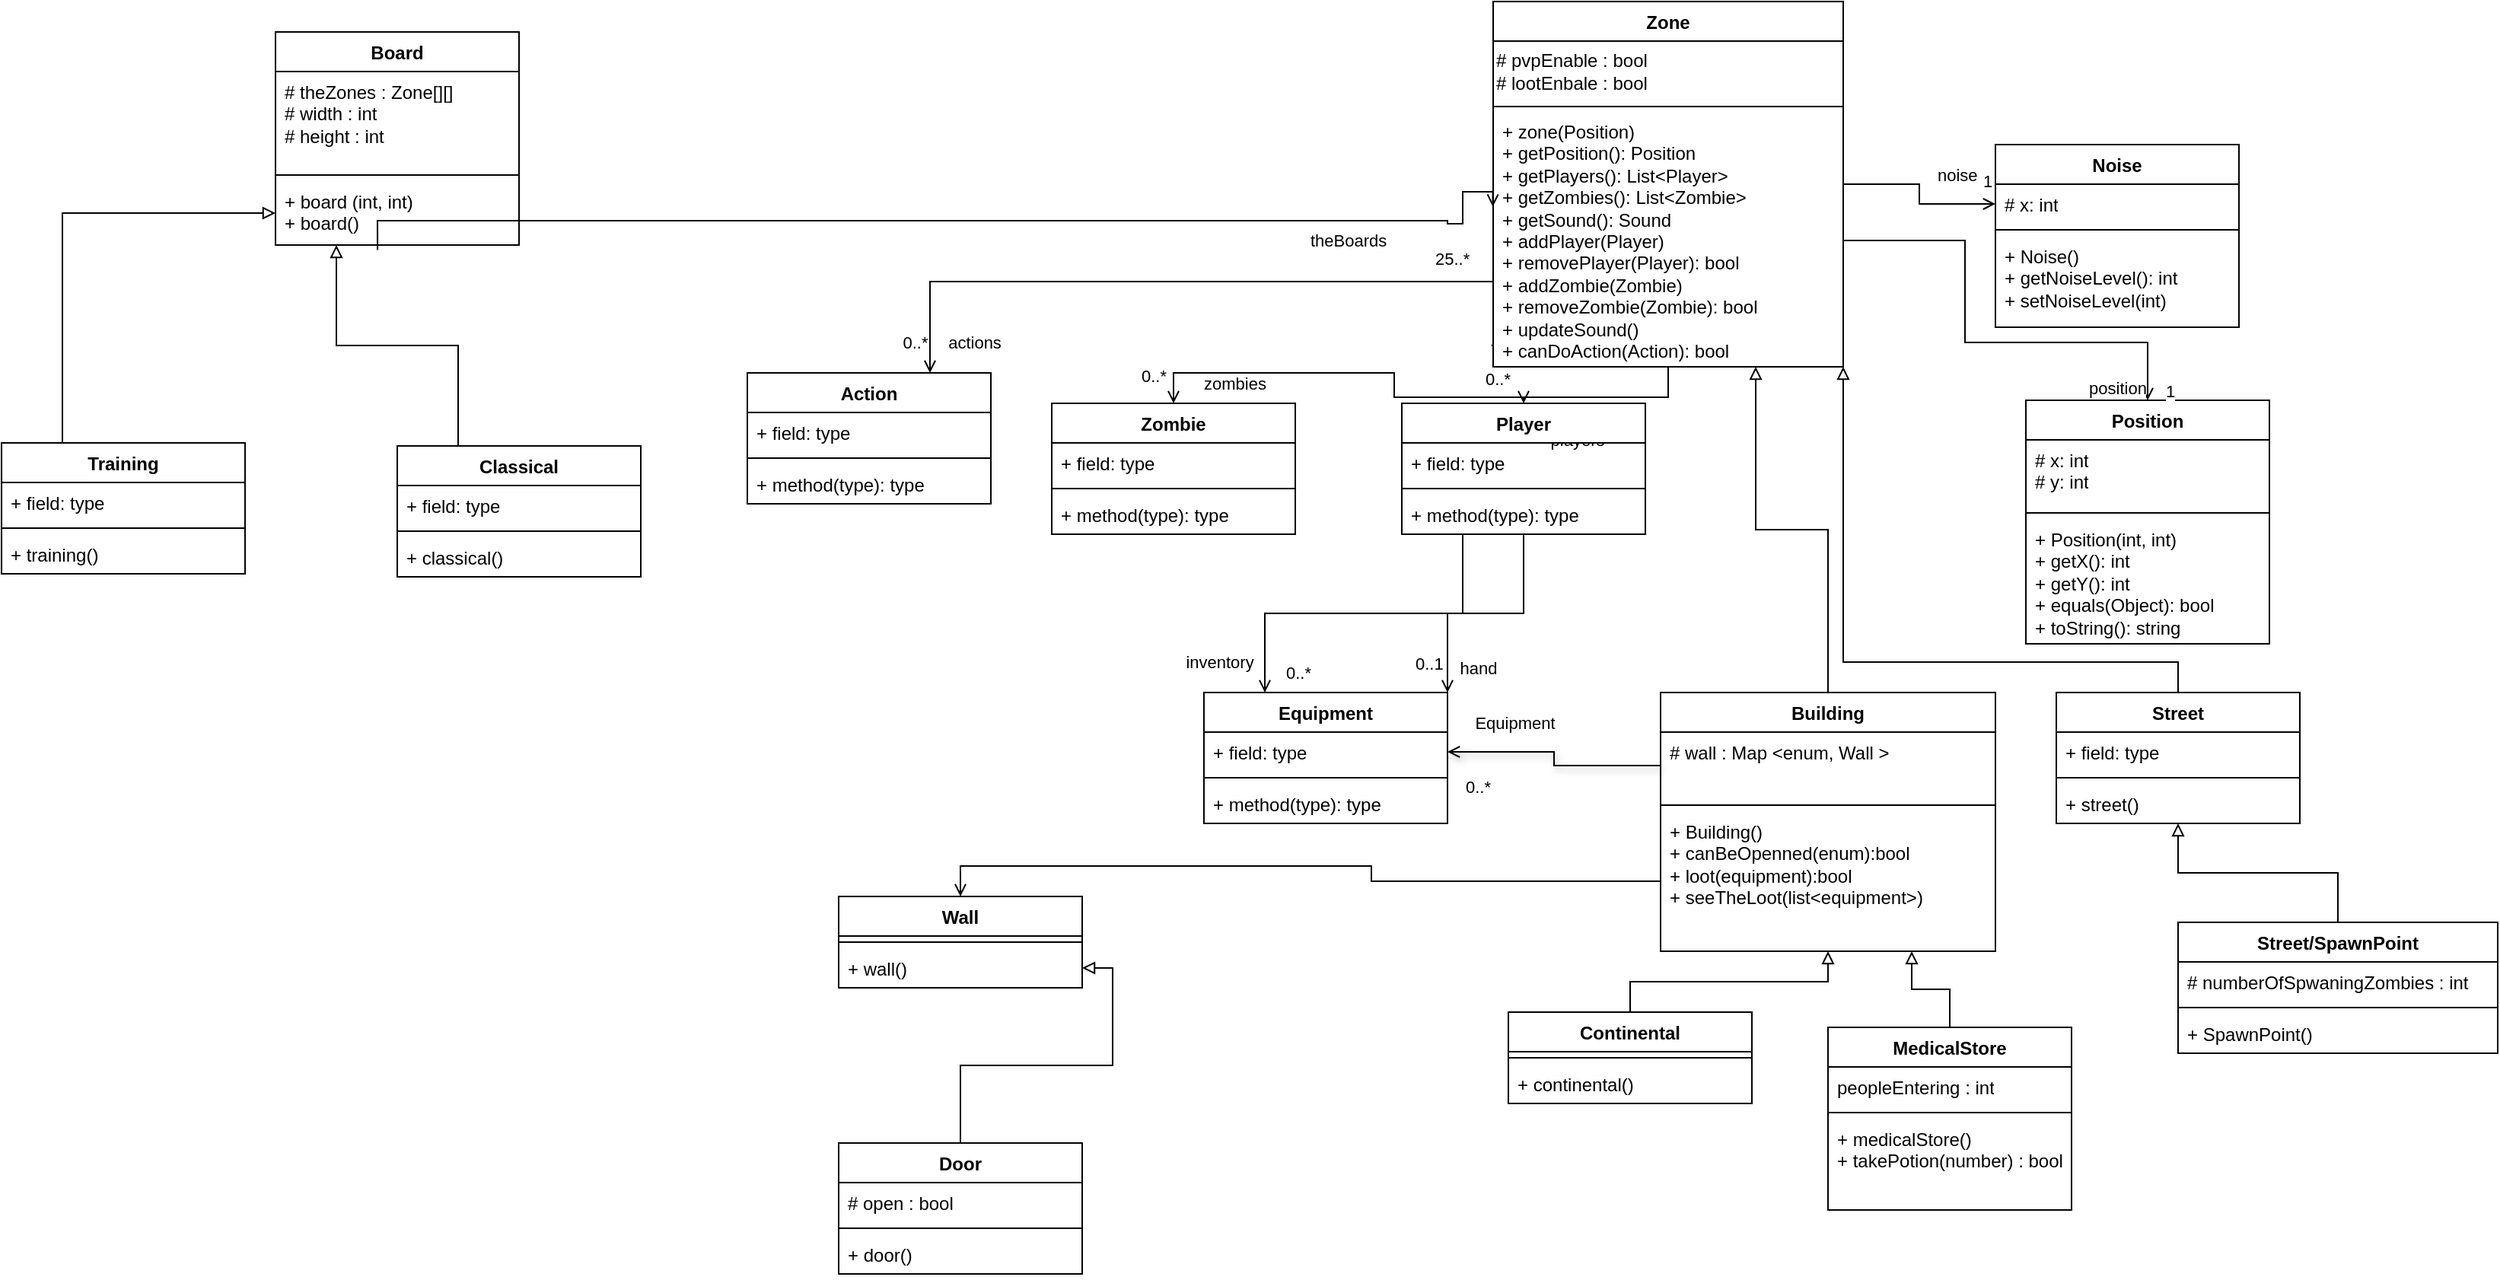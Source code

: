<mxfile version="22.1.21" type="device">
  <diagram id="C5RBs43oDa-KdzZeNtuy" name="Page-1">
    <mxGraphModel dx="2509" dy="1035" grid="1" gridSize="10" guides="1" tooltips="1" connect="1" arrows="1" fold="1" page="1" pageScale="1" pageWidth="827" pageHeight="1169" math="0" shadow="0">
      <root>
        <mxCell id="WIyWlLk6GJQsqaUBKTNV-0" />
        <mxCell id="WIyWlLk6GJQsqaUBKTNV-1" parent="WIyWlLk6GJQsqaUBKTNV-0" />
        <mxCell id="MVPmOVV6pNJeEK_Ur42n-41" value="" style="edgeStyle=orthogonalEdgeStyle;rounded=0;orthogonalLoop=1;jettySize=auto;exitX=0.5;exitY=1;exitDx=0;exitDy=0;entryX=0.5;entryY=0;entryDx=0;entryDy=0;labelBorderColor=none;html=1;endArrow=open;endFill=0;" parent="WIyWlLk6GJQsqaUBKTNV-1" source="MVPmOVV6pNJeEK_Ur42n-0" target="MVPmOVV6pNJeEK_Ur42n-4" edge="1">
          <mxGeometry relative="1" as="geometry" />
        </mxCell>
        <mxCell id="MVPmOVV6pNJeEK_Ur42n-74" value="zombies" style="edgeLabel;html=1;align=center;verticalAlign=middle;resizable=0;points=[];" parent="MVPmOVV6pNJeEK_Ur42n-41" vertex="1" connectable="0">
          <mxGeometry x="0.863" y="-4" relative="1" as="geometry">
            <mxPoint x="34" y="11" as="offset" />
          </mxGeometry>
        </mxCell>
        <mxCell id="MVPmOVV6pNJeEK_Ur42n-43" style="edgeStyle=orthogonalEdgeStyle;rounded=0;orthogonalLoop=1;jettySize=auto;html=1;exitX=0.5;exitY=1;exitDx=0;exitDy=0;entryX=0.5;entryY=0;entryDx=0;entryDy=0;endArrow=open;endFill=0;" parent="WIyWlLk6GJQsqaUBKTNV-1" source="MVPmOVV6pNJeEK_Ur42n-0" target="MVPmOVV6pNJeEK_Ur42n-8" edge="1">
          <mxGeometry relative="1" as="geometry" />
        </mxCell>
        <mxCell id="MVPmOVV6pNJeEK_Ur42n-71" value="players" style="edgeLabel;html=1;align=center;verticalAlign=middle;resizable=0;points=[];" parent="MVPmOVV6pNJeEK_Ur42n-43" vertex="1" connectable="0">
          <mxGeometry x="0.67" y="1" relative="1" as="geometry">
            <mxPoint x="19" y="27" as="offset" />
          </mxGeometry>
        </mxCell>
        <mxCell id="9enz0w360nvi4KzlfDDx-5" style="edgeStyle=orthogonalEdgeStyle;rounded=0;orthogonalLoop=1;jettySize=auto;html=1;exitX=-0.005;exitY=0.916;exitDx=0;exitDy=0;entryX=0.75;entryY=0;entryDx=0;entryDy=0;exitPerimeter=0;endArrow=open;endFill=0;" edge="1" parent="WIyWlLk6GJQsqaUBKTNV-1" source="MVPmOVV6pNJeEK_Ur42n-3" target="9enz0w360nvi4KzlfDDx-0">
          <mxGeometry relative="1" as="geometry">
            <Array as="points">
              <mxPoint x="210" y="190" />
              <mxPoint x="-160" y="190" />
            </Array>
          </mxGeometry>
        </mxCell>
        <mxCell id="9enz0w360nvi4KzlfDDx-6" value="0..*" style="edgeLabel;html=1;align=center;verticalAlign=middle;resizable=0;points=[];" vertex="1" connectable="0" parent="9enz0w360nvi4KzlfDDx-5">
          <mxGeometry x="0.523" y="2" relative="1" as="geometry">
            <mxPoint x="-63" y="38" as="offset" />
          </mxGeometry>
        </mxCell>
        <mxCell id="9enz0w360nvi4KzlfDDx-7" value="actions" style="edgeLabel;html=1;align=center;verticalAlign=middle;resizable=0;points=[];" vertex="1" connectable="0" parent="9enz0w360nvi4KzlfDDx-5">
          <mxGeometry x="0.534" relative="1" as="geometry">
            <mxPoint x="-21" y="40" as="offset" />
          </mxGeometry>
        </mxCell>
        <mxCell id="MVPmOVV6pNJeEK_Ur42n-0" value="Zone" style="swimlane;fontStyle=1;align=center;verticalAlign=top;childLayout=stackLayout;horizontal=1;startSize=26;horizontalStack=0;resizeParent=1;resizeParentMax=0;resizeLast=0;collapsible=1;marginBottom=0;whiteSpace=wrap;html=1;" parent="WIyWlLk6GJQsqaUBKTNV-1" vertex="1">
          <mxGeometry x="210" y="6" width="230" height="240" as="geometry" />
        </mxCell>
        <mxCell id="9enz0w360nvi4KzlfDDx-23" value="# pvpEnable : bool&lt;br&gt;# lootEnbale : bool" style="text;html=1;align=left;verticalAlign=middle;resizable=0;points=[];autosize=1;strokeColor=none;fillColor=none;" vertex="1" parent="MVPmOVV6pNJeEK_Ur42n-0">
          <mxGeometry y="26" width="230" height="40" as="geometry" />
        </mxCell>
        <mxCell id="MVPmOVV6pNJeEK_Ur42n-2" value="" style="line;strokeWidth=1;fillColor=none;align=left;verticalAlign=middle;spacingTop=-1;spacingLeft=3;spacingRight=3;rotatable=0;labelPosition=right;points=[];portConstraint=eastwest;strokeColor=inherit;" parent="MVPmOVV6pNJeEK_Ur42n-0" vertex="1">
          <mxGeometry y="66" width="230" height="6" as="geometry" />
        </mxCell>
        <mxCell id="MVPmOVV6pNJeEK_Ur42n-3" value="+ zone(Position)&lt;br&gt;+ getPosition(): Position&lt;br&gt;+ getPlayers(): List&amp;lt;Player&amp;gt;&lt;br&gt;+ getZombies(): List&amp;lt;Zombie&amp;gt;&lt;br&gt;+ getSound(): Sound&lt;br&gt;+ addPlayer(Player)&lt;br&gt;+ removePlayer(Player): bool&lt;br&gt;+ addZombie(Zombie)&lt;br style=&quot;border-color: var(--border-color);&quot;&gt;+ removeZombie(Zombie): bool&lt;br&gt;+ updateSound()&lt;br&gt;+ canDoAction(Action): bool" style="text;strokeColor=none;fillColor=none;align=left;verticalAlign=top;spacingLeft=4;spacingRight=4;overflow=hidden;rotatable=0;points=[[0,0.5],[1,0.5]];portConstraint=eastwest;whiteSpace=wrap;html=1;" parent="MVPmOVV6pNJeEK_Ur42n-0" vertex="1">
          <mxGeometry y="72" width="230" height="168" as="geometry" />
        </mxCell>
        <mxCell id="MVPmOVV6pNJeEK_Ur42n-4" value="Zombie" style="swimlane;fontStyle=1;align=center;verticalAlign=top;childLayout=stackLayout;horizontal=1;startSize=26;horizontalStack=0;resizeParent=1;resizeParentMax=0;resizeLast=0;collapsible=1;marginBottom=0;whiteSpace=wrap;html=1;" parent="WIyWlLk6GJQsqaUBKTNV-1" vertex="1">
          <mxGeometry x="-80" y="270" width="160" height="86" as="geometry" />
        </mxCell>
        <mxCell id="MVPmOVV6pNJeEK_Ur42n-5" value="+ field: type" style="text;strokeColor=none;fillColor=none;align=left;verticalAlign=top;spacingLeft=4;spacingRight=4;overflow=hidden;rotatable=0;points=[[0,0.5],[1,0.5]];portConstraint=eastwest;whiteSpace=wrap;html=1;" parent="MVPmOVV6pNJeEK_Ur42n-4" vertex="1">
          <mxGeometry y="26" width="160" height="26" as="geometry" />
        </mxCell>
        <mxCell id="MVPmOVV6pNJeEK_Ur42n-6" value="" style="line;strokeWidth=1;fillColor=none;align=left;verticalAlign=middle;spacingTop=-1;spacingLeft=3;spacingRight=3;rotatable=0;labelPosition=right;points=[];portConstraint=eastwest;strokeColor=inherit;" parent="MVPmOVV6pNJeEK_Ur42n-4" vertex="1">
          <mxGeometry y="52" width="160" height="8" as="geometry" />
        </mxCell>
        <mxCell id="MVPmOVV6pNJeEK_Ur42n-7" value="+ method(type): type" style="text;strokeColor=none;fillColor=none;align=left;verticalAlign=top;spacingLeft=4;spacingRight=4;overflow=hidden;rotatable=0;points=[[0,0.5],[1,0.5]];portConstraint=eastwest;whiteSpace=wrap;html=1;" parent="MVPmOVV6pNJeEK_Ur42n-4" vertex="1">
          <mxGeometry y="60" width="160" height="26" as="geometry" />
        </mxCell>
        <mxCell id="MVPmOVV6pNJeEK_Ur42n-96" style="edgeStyle=orthogonalEdgeStyle;rounded=0;orthogonalLoop=1;jettySize=auto;html=1;exitX=0.25;exitY=1;exitDx=0;exitDy=0;entryX=0.25;entryY=0;entryDx=0;entryDy=0;endArrow=open;endFill=0;" parent="WIyWlLk6GJQsqaUBKTNV-1" source="MVPmOVV6pNJeEK_Ur42n-8" target="MVPmOVV6pNJeEK_Ur42n-53" edge="1">
          <mxGeometry relative="1" as="geometry" />
        </mxCell>
        <mxCell id="MVPmOVV6pNJeEK_Ur42n-98" value="inventory" style="edgeLabel;html=1;align=center;verticalAlign=middle;resizable=0;points=[];" parent="MVPmOVV6pNJeEK_Ur42n-96" vertex="1" connectable="0">
          <mxGeometry x="0.034" y="3" relative="1" as="geometry">
            <mxPoint x="-91" y="29" as="offset" />
          </mxGeometry>
        </mxCell>
        <mxCell id="MVPmOVV6pNJeEK_Ur42n-97" style="edgeStyle=orthogonalEdgeStyle;rounded=0;orthogonalLoop=1;jettySize=auto;html=1;exitX=0.5;exitY=1;exitDx=0;exitDy=0;entryX=1;entryY=0;entryDx=0;entryDy=0;endArrow=open;endFill=0;" parent="WIyWlLk6GJQsqaUBKTNV-1" source="MVPmOVV6pNJeEK_Ur42n-8" target="MVPmOVV6pNJeEK_Ur42n-53" edge="1">
          <mxGeometry relative="1" as="geometry" />
        </mxCell>
        <mxCell id="MVPmOVV6pNJeEK_Ur42n-99" value="hand" style="edgeLabel;html=1;align=center;verticalAlign=middle;resizable=0;points=[];" parent="MVPmOVV6pNJeEK_Ur42n-97" vertex="1" connectable="0">
          <mxGeometry x="0.792" y="-1" relative="1" as="geometry">
            <mxPoint x="21" as="offset" />
          </mxGeometry>
        </mxCell>
        <mxCell id="MVPmOVV6pNJeEK_Ur42n-8" value="Player" style="swimlane;fontStyle=1;align=center;verticalAlign=top;childLayout=stackLayout;horizontal=1;startSize=26;horizontalStack=0;resizeParent=1;resizeParentMax=0;resizeLast=0;collapsible=1;marginBottom=0;whiteSpace=wrap;html=1;" parent="WIyWlLk6GJQsqaUBKTNV-1" vertex="1">
          <mxGeometry x="150" y="270" width="160" height="86" as="geometry" />
        </mxCell>
        <mxCell id="MVPmOVV6pNJeEK_Ur42n-9" value="+ field: type" style="text;strokeColor=none;fillColor=none;align=left;verticalAlign=top;spacingLeft=4;spacingRight=4;overflow=hidden;rotatable=0;points=[[0,0.5],[1,0.5]];portConstraint=eastwest;whiteSpace=wrap;html=1;" parent="MVPmOVV6pNJeEK_Ur42n-8" vertex="1">
          <mxGeometry y="26" width="160" height="26" as="geometry" />
        </mxCell>
        <mxCell id="MVPmOVV6pNJeEK_Ur42n-10" value="" style="line;strokeWidth=1;fillColor=none;align=left;verticalAlign=middle;spacingTop=-1;spacingLeft=3;spacingRight=3;rotatable=0;labelPosition=right;points=[];portConstraint=eastwest;strokeColor=inherit;" parent="MVPmOVV6pNJeEK_Ur42n-8" vertex="1">
          <mxGeometry y="52" width="160" height="8" as="geometry" />
        </mxCell>
        <mxCell id="MVPmOVV6pNJeEK_Ur42n-11" value="+ method(type): type" style="text;strokeColor=none;fillColor=none;align=left;verticalAlign=top;spacingLeft=4;spacingRight=4;overflow=hidden;rotatable=0;points=[[0,0.5],[1,0.5]];portConstraint=eastwest;whiteSpace=wrap;html=1;" parent="MVPmOVV6pNJeEK_Ur42n-8" vertex="1">
          <mxGeometry y="60" width="160" height="26" as="geometry" />
        </mxCell>
        <mxCell id="MVPmOVV6pNJeEK_Ur42n-12" value="Noise" style="swimlane;fontStyle=1;align=center;verticalAlign=top;childLayout=stackLayout;horizontal=1;startSize=26;horizontalStack=0;resizeParent=1;resizeParentMax=0;resizeLast=0;collapsible=1;marginBottom=0;whiteSpace=wrap;html=1;" parent="WIyWlLk6GJQsqaUBKTNV-1" vertex="1">
          <mxGeometry x="540" y="100" width="160" height="120" as="geometry" />
        </mxCell>
        <mxCell id="MVPmOVV6pNJeEK_Ur42n-13" value="&lt;div&gt;# x: int&lt;/div&gt;&lt;div&gt;&lt;br&gt;&lt;/div&gt;" style="text;strokeColor=none;fillColor=none;align=left;verticalAlign=top;spacingLeft=4;spacingRight=4;overflow=hidden;rotatable=0;points=[[0,0.5],[1,0.5]];portConstraint=eastwest;whiteSpace=wrap;html=1;" parent="MVPmOVV6pNJeEK_Ur42n-12" vertex="1">
          <mxGeometry y="26" width="160" height="26" as="geometry" />
        </mxCell>
        <mxCell id="MVPmOVV6pNJeEK_Ur42n-14" value="" style="line;strokeWidth=1;fillColor=none;align=left;verticalAlign=middle;spacingTop=-1;spacingLeft=3;spacingRight=3;rotatable=0;labelPosition=right;points=[];portConstraint=eastwest;strokeColor=inherit;" parent="MVPmOVV6pNJeEK_Ur42n-12" vertex="1">
          <mxGeometry y="52" width="160" height="8" as="geometry" />
        </mxCell>
        <mxCell id="MVPmOVV6pNJeEK_Ur42n-15" value="+ Noise()&lt;br&gt;+ getNoiseLevel(): int&lt;br&gt;+ setNoiseLevel(int)&lt;br&gt;" style="text;strokeColor=none;fillColor=none;align=left;verticalAlign=top;spacingLeft=4;spacingRight=4;overflow=hidden;rotatable=0;points=[[0,0.5],[1,0.5]];portConstraint=eastwest;whiteSpace=wrap;html=1;" parent="MVPmOVV6pNJeEK_Ur42n-12" vertex="1">
          <mxGeometry y="60" width="160" height="60" as="geometry" />
        </mxCell>
        <mxCell id="MVPmOVV6pNJeEK_Ur42n-16" value="Position" style="swimlane;fontStyle=1;align=center;verticalAlign=top;childLayout=stackLayout;horizontal=1;startSize=26;horizontalStack=0;resizeParent=1;resizeParentMax=0;resizeLast=0;collapsible=1;marginBottom=0;whiteSpace=wrap;html=1;" parent="WIyWlLk6GJQsqaUBKTNV-1" vertex="1">
          <mxGeometry x="560" y="268" width="160" height="160" as="geometry" />
        </mxCell>
        <mxCell id="MVPmOVV6pNJeEK_Ur42n-17" value="# x: int&lt;br&gt;# y: int" style="text;strokeColor=none;fillColor=none;align=left;verticalAlign=top;spacingLeft=4;spacingRight=4;overflow=hidden;rotatable=0;points=[[0,0.5],[1,0.5]];portConstraint=eastwest;whiteSpace=wrap;html=1;" parent="MVPmOVV6pNJeEK_Ur42n-16" vertex="1">
          <mxGeometry y="26" width="160" height="44" as="geometry" />
        </mxCell>
        <mxCell id="MVPmOVV6pNJeEK_Ur42n-18" value="" style="line;strokeWidth=1;fillColor=none;align=left;verticalAlign=middle;spacingTop=-1;spacingLeft=3;spacingRight=3;rotatable=0;labelPosition=right;points=[];portConstraint=eastwest;strokeColor=inherit;" parent="MVPmOVV6pNJeEK_Ur42n-16" vertex="1">
          <mxGeometry y="70" width="160" height="8" as="geometry" />
        </mxCell>
        <mxCell id="MVPmOVV6pNJeEK_Ur42n-19" value="+ Position(int, int)&lt;br&gt;+ getX(): int&lt;br&gt;+ getY(): int&lt;br&gt;+ equals(Object): bool&lt;br&gt;+ toString(): string" style="text;strokeColor=none;fillColor=none;align=left;verticalAlign=top;spacingLeft=4;spacingRight=4;overflow=hidden;rotatable=0;points=[[0,0.5],[1,0.5]];portConstraint=eastwest;whiteSpace=wrap;html=1;" parent="MVPmOVV6pNJeEK_Ur42n-16" vertex="1">
          <mxGeometry y="78" width="160" height="82" as="geometry" />
        </mxCell>
        <mxCell id="MVPmOVV6pNJeEK_Ur42n-66" style="edgeStyle=orthogonalEdgeStyle;rounded=0;orthogonalLoop=1;jettySize=auto;html=1;exitX=0.5;exitY=0;exitDx=0;exitDy=0;entryX=0.75;entryY=1;entryDx=0;entryDy=0;endArrow=block;endFill=0;" parent="WIyWlLk6GJQsqaUBKTNV-1" source="MVPmOVV6pNJeEK_Ur42n-20" target="MVPmOVV6pNJeEK_Ur42n-0" edge="1">
          <mxGeometry relative="1" as="geometry" />
        </mxCell>
        <mxCell id="MVPmOVV6pNJeEK_Ur42n-20" value="Building" style="swimlane;fontStyle=1;align=center;verticalAlign=top;childLayout=stackLayout;horizontal=1;startSize=26;horizontalStack=0;resizeParent=1;resizeParentMax=0;resizeLast=0;collapsible=1;marginBottom=0;whiteSpace=wrap;html=1;" parent="WIyWlLk6GJQsqaUBKTNV-1" vertex="1">
          <mxGeometry x="320" y="460" width="220" height="170" as="geometry" />
        </mxCell>
        <mxCell id="MVPmOVV6pNJeEK_Ur42n-21" value="# wall : Map &amp;lt;enum, Wall &amp;gt;&lt;br&gt;" style="text;strokeColor=none;fillColor=none;align=left;verticalAlign=top;spacingLeft=4;spacingRight=4;overflow=hidden;rotatable=0;points=[[0,0.5],[1,0.5]];portConstraint=eastwest;whiteSpace=wrap;html=1;" parent="MVPmOVV6pNJeEK_Ur42n-20" vertex="1">
          <mxGeometry y="26" width="220" height="44" as="geometry" />
        </mxCell>
        <mxCell id="MVPmOVV6pNJeEK_Ur42n-22" value="" style="line;strokeWidth=1;fillColor=none;align=left;verticalAlign=middle;spacingTop=-1;spacingLeft=3;spacingRight=3;rotatable=0;labelPosition=right;points=[];portConstraint=eastwest;strokeColor=inherit;" parent="MVPmOVV6pNJeEK_Ur42n-20" vertex="1">
          <mxGeometry y="70" width="220" height="8" as="geometry" />
        </mxCell>
        <mxCell id="MVPmOVV6pNJeEK_Ur42n-23" value="+ Building()&lt;br&gt;+ canBeOpenned(enum):bool&lt;br&gt;+ loot(equipment):bool&lt;br&gt;+ seeTheLoot(list&amp;lt;equipment&amp;gt;)" style="text;strokeColor=none;fillColor=none;align=left;verticalAlign=top;spacingLeft=4;spacingRight=4;overflow=hidden;rotatable=0;points=[[0,0.5],[1,0.5]];portConstraint=eastwest;whiteSpace=wrap;html=1;" parent="MVPmOVV6pNJeEK_Ur42n-20" vertex="1">
          <mxGeometry y="78" width="220" height="92" as="geometry" />
        </mxCell>
        <mxCell id="MVPmOVV6pNJeEK_Ur42n-58" style="edgeStyle=orthogonalEdgeStyle;rounded=0;orthogonalLoop=1;jettySize=auto;html=1;exitX=0.5;exitY=0;exitDx=0;exitDy=0;entryX=1;entryY=1;entryDx=0;entryDy=0;endArrow=block;endFill=0;" parent="WIyWlLk6GJQsqaUBKTNV-1" source="MVPmOVV6pNJeEK_Ur42n-24" target="MVPmOVV6pNJeEK_Ur42n-0" edge="1">
          <mxGeometry relative="1" as="geometry">
            <Array as="points">
              <mxPoint x="660" y="440" />
              <mxPoint x="440" y="440" />
            </Array>
          </mxGeometry>
        </mxCell>
        <mxCell id="MVPmOVV6pNJeEK_Ur42n-24" value="Street" style="swimlane;fontStyle=1;align=center;verticalAlign=top;childLayout=stackLayout;horizontal=1;startSize=26;horizontalStack=0;resizeParent=1;resizeParentMax=0;resizeLast=0;collapsible=1;marginBottom=0;whiteSpace=wrap;html=1;" parent="WIyWlLk6GJQsqaUBKTNV-1" vertex="1">
          <mxGeometry x="580" y="460" width="160" height="86" as="geometry" />
        </mxCell>
        <mxCell id="MVPmOVV6pNJeEK_Ur42n-25" value="+ field: type" style="text;strokeColor=none;fillColor=none;align=left;verticalAlign=top;spacingLeft=4;spacingRight=4;overflow=hidden;rotatable=0;points=[[0,0.5],[1,0.5]];portConstraint=eastwest;whiteSpace=wrap;html=1;" parent="MVPmOVV6pNJeEK_Ur42n-24" vertex="1">
          <mxGeometry y="26" width="160" height="26" as="geometry" />
        </mxCell>
        <mxCell id="MVPmOVV6pNJeEK_Ur42n-26" value="" style="line;strokeWidth=1;fillColor=none;align=left;verticalAlign=middle;spacingTop=-1;spacingLeft=3;spacingRight=3;rotatable=0;labelPosition=right;points=[];portConstraint=eastwest;strokeColor=inherit;" parent="MVPmOVV6pNJeEK_Ur42n-24" vertex="1">
          <mxGeometry y="52" width="160" height="8" as="geometry" />
        </mxCell>
        <mxCell id="MVPmOVV6pNJeEK_Ur42n-27" value="+ street()&lt;br&gt;" style="text;strokeColor=none;fillColor=none;align=left;verticalAlign=top;spacingLeft=4;spacingRight=4;overflow=hidden;rotatable=0;points=[[0,0.5],[1,0.5]];portConstraint=eastwest;whiteSpace=wrap;html=1;" parent="MVPmOVV6pNJeEK_Ur42n-24" vertex="1">
          <mxGeometry y="60" width="160" height="26" as="geometry" />
        </mxCell>
        <mxCell id="MVPmOVV6pNJeEK_Ur42n-49" style="edgeStyle=orthogonalEdgeStyle;rounded=0;orthogonalLoop=1;jettySize=auto;html=1;exitX=0.5;exitY=0;exitDx=0;exitDy=0;entryX=0.5;entryY=1;entryDx=0;entryDy=0;endArrow=block;endFill=0;" parent="WIyWlLk6GJQsqaUBKTNV-1" source="MVPmOVV6pNJeEK_Ur42n-28" target="MVPmOVV6pNJeEK_Ur42n-20" edge="1">
          <mxGeometry relative="1" as="geometry" />
        </mxCell>
        <mxCell id="MVPmOVV6pNJeEK_Ur42n-28" value="Continental" style="swimlane;fontStyle=1;align=center;verticalAlign=top;childLayout=stackLayout;horizontal=1;startSize=26;horizontalStack=0;resizeParent=1;resizeParentMax=0;resizeLast=0;collapsible=1;marginBottom=0;whiteSpace=wrap;html=1;" parent="WIyWlLk6GJQsqaUBKTNV-1" vertex="1">
          <mxGeometry x="220" y="670" width="160" height="60" as="geometry" />
        </mxCell>
        <mxCell id="MVPmOVV6pNJeEK_Ur42n-30" value="" style="line;strokeWidth=1;fillColor=none;align=left;verticalAlign=middle;spacingTop=-1;spacingLeft=3;spacingRight=3;rotatable=0;labelPosition=right;points=[];portConstraint=eastwest;strokeColor=inherit;" parent="MVPmOVV6pNJeEK_Ur42n-28" vertex="1">
          <mxGeometry y="26" width="160" height="8" as="geometry" />
        </mxCell>
        <mxCell id="MVPmOVV6pNJeEK_Ur42n-31" value="+ continental()" style="text;strokeColor=none;fillColor=none;align=left;verticalAlign=top;spacingLeft=4;spacingRight=4;overflow=hidden;rotatable=0;points=[[0,0.5],[1,0.5]];portConstraint=eastwest;whiteSpace=wrap;html=1;" parent="MVPmOVV6pNJeEK_Ur42n-28" vertex="1">
          <mxGeometry y="34" width="160" height="26" as="geometry" />
        </mxCell>
        <mxCell id="MVPmOVV6pNJeEK_Ur42n-51" style="edgeStyle=orthogonalEdgeStyle;rounded=0;orthogonalLoop=1;jettySize=auto;html=1;exitX=0.5;exitY=0;exitDx=0;exitDy=0;entryX=0.75;entryY=1;entryDx=0;entryDy=0;endArrow=block;endFill=0;" parent="WIyWlLk6GJQsqaUBKTNV-1" source="MVPmOVV6pNJeEK_Ur42n-32" target="MVPmOVV6pNJeEK_Ur42n-20" edge="1">
          <mxGeometry relative="1" as="geometry" />
        </mxCell>
        <mxCell id="MVPmOVV6pNJeEK_Ur42n-32" value="MedicalStore" style="swimlane;fontStyle=1;align=center;verticalAlign=top;childLayout=stackLayout;horizontal=1;startSize=26;horizontalStack=0;resizeParent=1;resizeParentMax=0;resizeLast=0;collapsible=1;marginBottom=0;whiteSpace=wrap;html=1;" parent="WIyWlLk6GJQsqaUBKTNV-1" vertex="1">
          <mxGeometry x="430" y="680" width="160" height="120" as="geometry" />
        </mxCell>
        <mxCell id="MVPmOVV6pNJeEK_Ur42n-33" value="peopleEntering : int" style="text;strokeColor=none;fillColor=none;align=left;verticalAlign=top;spacingLeft=4;spacingRight=4;overflow=hidden;rotatable=0;points=[[0,0.5],[1,0.5]];portConstraint=eastwest;whiteSpace=wrap;html=1;" parent="MVPmOVV6pNJeEK_Ur42n-32" vertex="1">
          <mxGeometry y="26" width="160" height="26" as="geometry" />
        </mxCell>
        <mxCell id="MVPmOVV6pNJeEK_Ur42n-34" value="" style="line;strokeWidth=1;fillColor=none;align=left;verticalAlign=middle;spacingTop=-1;spacingLeft=3;spacingRight=3;rotatable=0;labelPosition=right;points=[];portConstraint=eastwest;strokeColor=inherit;" parent="MVPmOVV6pNJeEK_Ur42n-32" vertex="1">
          <mxGeometry y="52" width="160" height="8" as="geometry" />
        </mxCell>
        <mxCell id="MVPmOVV6pNJeEK_Ur42n-35" value="+ medicalStore()&lt;br&gt;+ takePotion(number) : bool" style="text;strokeColor=none;fillColor=none;align=left;verticalAlign=top;spacingLeft=4;spacingRight=4;overflow=hidden;rotatable=0;points=[[0,0.5],[1,0.5]];portConstraint=eastwest;whiteSpace=wrap;html=1;" parent="MVPmOVV6pNJeEK_Ur42n-32" vertex="1">
          <mxGeometry y="60" width="160" height="60" as="geometry" />
        </mxCell>
        <mxCell id="MVPmOVV6pNJeEK_Ur42n-52" style="edgeStyle=orthogonalEdgeStyle;rounded=0;orthogonalLoop=1;jettySize=auto;html=1;exitX=0.5;exitY=0;exitDx=0;exitDy=0;entryX=0.5;entryY=1;entryDx=0;entryDy=0;endArrow=block;endFill=0;" parent="WIyWlLk6GJQsqaUBKTNV-1" source="MVPmOVV6pNJeEK_Ur42n-36" target="MVPmOVV6pNJeEK_Ur42n-24" edge="1">
          <mxGeometry relative="1" as="geometry" />
        </mxCell>
        <mxCell id="MVPmOVV6pNJeEK_Ur42n-36" value="&lt;div&gt;Street/SpawnPoint&lt;/div&gt;" style="swimlane;fontStyle=1;align=center;verticalAlign=top;childLayout=stackLayout;horizontal=1;startSize=26;horizontalStack=0;resizeParent=1;resizeParentMax=0;resizeLast=0;collapsible=1;marginBottom=0;whiteSpace=wrap;html=1;" parent="WIyWlLk6GJQsqaUBKTNV-1" vertex="1">
          <mxGeometry x="660" y="611" width="210" height="86" as="geometry" />
        </mxCell>
        <mxCell id="MVPmOVV6pNJeEK_Ur42n-37" value="# numberOfSpwaningZombies : int" style="text;strokeColor=none;fillColor=none;align=left;verticalAlign=top;spacingLeft=4;spacingRight=4;overflow=hidden;rotatable=0;points=[[0,0.5],[1,0.5]];portConstraint=eastwest;whiteSpace=wrap;html=1;" parent="MVPmOVV6pNJeEK_Ur42n-36" vertex="1">
          <mxGeometry y="26" width="210" height="26" as="geometry" />
        </mxCell>
        <mxCell id="MVPmOVV6pNJeEK_Ur42n-38" value="" style="line;strokeWidth=1;fillColor=none;align=left;verticalAlign=middle;spacingTop=-1;spacingLeft=3;spacingRight=3;rotatable=0;labelPosition=right;points=[];portConstraint=eastwest;strokeColor=inherit;" parent="MVPmOVV6pNJeEK_Ur42n-36" vertex="1">
          <mxGeometry y="52" width="210" height="8" as="geometry" />
        </mxCell>
        <mxCell id="MVPmOVV6pNJeEK_Ur42n-39" value="+ SpawnPoint()" style="text;strokeColor=none;fillColor=none;align=left;verticalAlign=top;spacingLeft=4;spacingRight=4;overflow=hidden;rotatable=0;points=[[0,0.5],[1,0.5]];portConstraint=eastwest;whiteSpace=wrap;html=1;" parent="MVPmOVV6pNJeEK_Ur42n-36" vertex="1">
          <mxGeometry y="60" width="210" height="26" as="geometry" />
        </mxCell>
        <mxCell id="MVPmOVV6pNJeEK_Ur42n-45" style="edgeStyle=orthogonalEdgeStyle;rounded=0;orthogonalLoop=1;jettySize=auto;html=1;exitX=1;exitY=0.5;exitDx=0;exitDy=0;entryX=0.5;entryY=0;entryDx=0;entryDy=0;endArrow=open;endFill=0;" parent="WIyWlLk6GJQsqaUBKTNV-1" source="MVPmOVV6pNJeEK_Ur42n-3" target="MVPmOVV6pNJeEK_Ur42n-16" edge="1">
          <mxGeometry relative="1" as="geometry">
            <Array as="points">
              <mxPoint x="520" y="163" />
              <mxPoint x="520" y="230" />
              <mxPoint x="640" y="230" />
            </Array>
          </mxGeometry>
        </mxCell>
        <mxCell id="MVPmOVV6pNJeEK_Ur42n-70" value="position" style="edgeLabel;html=1;align=center;verticalAlign=middle;resizable=0;points=[];" parent="MVPmOVV6pNJeEK_Ur42n-45" vertex="1" connectable="0">
          <mxGeometry x="0.58" y="1" relative="1" as="geometry">
            <mxPoint x="6" y="31" as="offset" />
          </mxGeometry>
        </mxCell>
        <mxCell id="MVPmOVV6pNJeEK_Ur42n-53" value="Equipment" style="swimlane;fontStyle=1;align=center;verticalAlign=top;childLayout=stackLayout;horizontal=1;startSize=26;horizontalStack=0;resizeParent=1;resizeParentMax=0;resizeLast=0;collapsible=1;marginBottom=0;whiteSpace=wrap;html=1;" parent="WIyWlLk6GJQsqaUBKTNV-1" vertex="1">
          <mxGeometry x="20" y="460" width="160" height="86" as="geometry" />
        </mxCell>
        <mxCell id="MVPmOVV6pNJeEK_Ur42n-54" value="+ field: type" style="text;strokeColor=none;fillColor=none;align=left;verticalAlign=top;spacingLeft=4;spacingRight=4;overflow=hidden;rotatable=0;points=[[0,0.5],[1,0.5]];portConstraint=eastwest;whiteSpace=wrap;html=1;" parent="MVPmOVV6pNJeEK_Ur42n-53" vertex="1">
          <mxGeometry y="26" width="160" height="26" as="geometry" />
        </mxCell>
        <mxCell id="MVPmOVV6pNJeEK_Ur42n-55" value="" style="line;strokeWidth=1;fillColor=none;align=left;verticalAlign=middle;spacingTop=-1;spacingLeft=3;spacingRight=3;rotatable=0;labelPosition=right;points=[];portConstraint=eastwest;strokeColor=inherit;" parent="MVPmOVV6pNJeEK_Ur42n-53" vertex="1">
          <mxGeometry y="52" width="160" height="8" as="geometry" />
        </mxCell>
        <mxCell id="MVPmOVV6pNJeEK_Ur42n-56" value="+ method(type): type" style="text;strokeColor=none;fillColor=none;align=left;verticalAlign=top;spacingLeft=4;spacingRight=4;overflow=hidden;rotatable=0;points=[[0,0.5],[1,0.5]];portConstraint=eastwest;whiteSpace=wrap;html=1;" parent="MVPmOVV6pNJeEK_Ur42n-53" vertex="1">
          <mxGeometry y="60" width="160" height="26" as="geometry" />
        </mxCell>
        <mxCell id="MVPmOVV6pNJeEK_Ur42n-57" style="edgeStyle=orthogonalEdgeStyle;rounded=0;orthogonalLoop=1;jettySize=auto;html=1;exitX=0;exitY=0.5;exitDx=0;exitDy=0;entryX=1;entryY=0.5;entryDx=0;entryDy=0;shadow=1;endArrow=open;endFill=0;" parent="WIyWlLk6GJQsqaUBKTNV-1" source="MVPmOVV6pNJeEK_Ur42n-21" target="MVPmOVV6pNJeEK_Ur42n-54" edge="1">
          <mxGeometry relative="1" as="geometry" />
        </mxCell>
        <mxCell id="MVPmOVV6pNJeEK_Ur42n-75" value="Equipment" style="edgeLabel;html=1;align=center;verticalAlign=middle;resizable=0;points=[];" parent="MVPmOVV6pNJeEK_Ur42n-57" vertex="1" connectable="0">
          <mxGeometry x="0.271" y="4" relative="1" as="geometry">
            <mxPoint x="-11" y="-23" as="offset" />
          </mxGeometry>
        </mxCell>
        <mxCell id="MVPmOVV6pNJeEK_Ur42n-67" value="noise" style="endArrow=open;endFill=0;html=1;edgeStyle=orthogonalEdgeStyle;align=left;verticalAlign=top;rounded=0;exitX=1;exitY=0.5;exitDx=0;exitDy=0;entryX=0;entryY=0.5;entryDx=0;entryDy=0;" parent="WIyWlLk6GJQsqaUBKTNV-1" source="MVPmOVV6pNJeEK_Ur42n-0" target="MVPmOVV6pNJeEK_Ur42n-13" edge="1">
          <mxGeometry x="-0.057" y="25" relative="1" as="geometry">
            <mxPoint x="330" y="410" as="sourcePoint" />
            <mxPoint x="490" y="410" as="targetPoint" />
            <mxPoint x="-15" y="-23" as="offset" />
          </mxGeometry>
        </mxCell>
        <mxCell id="MVPmOVV6pNJeEK_Ur42n-68" value="1" style="edgeLabel;resizable=0;html=1;align=left;verticalAlign=bottom;" parent="MVPmOVV6pNJeEK_Ur42n-67" connectable="0" vertex="1">
          <mxGeometry x="-1" relative="1" as="geometry">
            <mxPoint x="90" y="6" as="offset" />
          </mxGeometry>
        </mxCell>
        <mxCell id="MVPmOVV6pNJeEK_Ur42n-69" value="1" style="edgeLabel;resizable=0;html=1;align=left;verticalAlign=bottom;" parent="WIyWlLk6GJQsqaUBKTNV-1" connectable="0" vertex="1">
          <mxGeometry x="650" y="270" as="geometry" />
        </mxCell>
        <mxCell id="MVPmOVV6pNJeEK_Ur42n-72" value="0..*" style="edgeLabel;resizable=0;html=1;align=left;verticalAlign=bottom;" parent="WIyWlLk6GJQsqaUBKTNV-1" connectable="0" vertex="1">
          <mxGeometry x="80" y="210" as="geometry">
            <mxPoint x="123" y="52" as="offset" />
          </mxGeometry>
        </mxCell>
        <mxCell id="MVPmOVV6pNJeEK_Ur42n-73" value="0..*" style="edgeLabel;resizable=0;html=1;align=left;verticalAlign=bottom;" parent="WIyWlLk6GJQsqaUBKTNV-1" connectable="0" vertex="1">
          <mxGeometry x="90" y="216" as="geometry">
            <mxPoint x="-113" y="44" as="offset" />
          </mxGeometry>
        </mxCell>
        <mxCell id="MVPmOVV6pNJeEK_Ur42n-76" value="0..*" style="edgeLabel;resizable=0;html=1;align=left;verticalAlign=bottom;" parent="WIyWlLk6GJQsqaUBKTNV-1" connectable="0" vertex="1">
          <mxGeometry x="190" y="530" as="geometry" />
        </mxCell>
        <mxCell id="MVPmOVV6pNJeEK_Ur42n-77" value="Board" style="swimlane;fontStyle=1;align=center;verticalAlign=top;childLayout=stackLayout;horizontal=1;startSize=26;horizontalStack=0;resizeParent=1;resizeParentMax=0;resizeLast=0;collapsible=1;marginBottom=0;whiteSpace=wrap;html=1;" parent="WIyWlLk6GJQsqaUBKTNV-1" vertex="1">
          <mxGeometry x="-590" y="26" width="160" height="140" as="geometry" />
        </mxCell>
        <mxCell id="MVPmOVV6pNJeEK_Ur42n-78" value="# theZones : Zone[][]&lt;br&gt;# width : int&lt;br&gt;# height : int" style="text;strokeColor=none;fillColor=none;align=left;verticalAlign=top;spacingLeft=4;spacingRight=4;overflow=hidden;rotatable=0;points=[[0,0.5],[1,0.5]];portConstraint=eastwest;whiteSpace=wrap;html=1;" parent="MVPmOVV6pNJeEK_Ur42n-77" vertex="1">
          <mxGeometry y="26" width="160" height="64" as="geometry" />
        </mxCell>
        <mxCell id="MVPmOVV6pNJeEK_Ur42n-79" value="" style="line;strokeWidth=1;fillColor=none;align=left;verticalAlign=middle;spacingTop=-1;spacingLeft=3;spacingRight=3;rotatable=0;labelPosition=right;points=[];portConstraint=eastwest;strokeColor=inherit;" parent="MVPmOVV6pNJeEK_Ur42n-77" vertex="1">
          <mxGeometry y="90" width="160" height="8" as="geometry" />
        </mxCell>
        <mxCell id="MVPmOVV6pNJeEK_Ur42n-80" value="+ board (int, int)&lt;br&gt;+ board()" style="text;strokeColor=none;fillColor=none;align=left;verticalAlign=top;spacingLeft=4;spacingRight=4;overflow=hidden;rotatable=0;points=[[0,0.5],[1,0.5]];portConstraint=eastwest;whiteSpace=wrap;html=1;" parent="MVPmOVV6pNJeEK_Ur42n-77" vertex="1">
          <mxGeometry y="98" width="160" height="42" as="geometry" />
        </mxCell>
        <mxCell id="MVPmOVV6pNJeEK_Ur42n-81" value="theBoards" style="endArrow=open;endFill=0;html=1;edgeStyle=orthogonalEdgeStyle;align=left;verticalAlign=top;rounded=0;exitX=0.419;exitY=1.077;exitDx=0;exitDy=0;exitPerimeter=0;entryX=-0.001;entryY=0.374;entryDx=0;entryDy=0;entryPerimeter=0;" parent="WIyWlLk6GJQsqaUBKTNV-1" source="MVPmOVV6pNJeEK_Ur42n-80" edge="1" target="MVPmOVV6pNJeEK_Ur42n-3">
          <mxGeometry x="0.605" relative="1" as="geometry">
            <mxPoint x="120" y="160" as="sourcePoint" />
            <mxPoint x="180" y="152" as="targetPoint" />
            <Array as="points">
              <mxPoint x="-523" y="150" />
              <mxPoint x="180" y="150" />
              <mxPoint x="180" y="152" />
              <mxPoint x="190" y="152" />
              <mxPoint x="190" y="131" />
            </Array>
            <mxPoint as="offset" />
          </mxGeometry>
        </mxCell>
        <mxCell id="MVPmOVV6pNJeEK_Ur42n-82" value="25..*" style="edgeLabel;resizable=0;html=1;align=left;verticalAlign=bottom;" parent="MVPmOVV6pNJeEK_Ur42n-81" connectable="0" vertex="1">
          <mxGeometry x="-1" relative="1" as="geometry">
            <mxPoint x="693" y="14" as="offset" />
          </mxGeometry>
        </mxCell>
        <mxCell id="MVPmOVV6pNJeEK_Ur42n-93" style="edgeStyle=orthogonalEdgeStyle;rounded=0;orthogonalLoop=1;jettySize=auto;html=1;exitX=0.25;exitY=0;exitDx=0;exitDy=0;entryX=0;entryY=0.5;entryDx=0;entryDy=0;endArrow=block;endFill=0;" parent="WIyWlLk6GJQsqaUBKTNV-1" source="MVPmOVV6pNJeEK_Ur42n-83" target="MVPmOVV6pNJeEK_Ur42n-80" edge="1">
          <mxGeometry relative="1" as="geometry" />
        </mxCell>
        <mxCell id="MVPmOVV6pNJeEK_Ur42n-83" value="Training" style="swimlane;fontStyle=1;align=center;verticalAlign=top;childLayout=stackLayout;horizontal=1;startSize=26;horizontalStack=0;resizeParent=1;resizeParentMax=0;resizeLast=0;collapsible=1;marginBottom=0;whiteSpace=wrap;html=1;" parent="WIyWlLk6GJQsqaUBKTNV-1" vertex="1">
          <mxGeometry x="-770" y="296" width="160" height="86" as="geometry" />
        </mxCell>
        <mxCell id="MVPmOVV6pNJeEK_Ur42n-84" value="+ field: type" style="text;strokeColor=none;fillColor=none;align=left;verticalAlign=top;spacingLeft=4;spacingRight=4;overflow=hidden;rotatable=0;points=[[0,0.5],[1,0.5]];portConstraint=eastwest;whiteSpace=wrap;html=1;" parent="MVPmOVV6pNJeEK_Ur42n-83" vertex="1">
          <mxGeometry y="26" width="160" height="26" as="geometry" />
        </mxCell>
        <mxCell id="MVPmOVV6pNJeEK_Ur42n-85" value="" style="line;strokeWidth=1;fillColor=none;align=left;verticalAlign=middle;spacingTop=-1;spacingLeft=3;spacingRight=3;rotatable=0;labelPosition=right;points=[];portConstraint=eastwest;strokeColor=inherit;" parent="MVPmOVV6pNJeEK_Ur42n-83" vertex="1">
          <mxGeometry y="52" width="160" height="8" as="geometry" />
        </mxCell>
        <mxCell id="MVPmOVV6pNJeEK_Ur42n-86" value="+ training()" style="text;strokeColor=none;fillColor=none;align=left;verticalAlign=top;spacingLeft=4;spacingRight=4;overflow=hidden;rotatable=0;points=[[0,0.5],[1,0.5]];portConstraint=eastwest;whiteSpace=wrap;html=1;" parent="MVPmOVV6pNJeEK_Ur42n-83" vertex="1">
          <mxGeometry y="60" width="160" height="26" as="geometry" />
        </mxCell>
        <mxCell id="MVPmOVV6pNJeEK_Ur42n-94" style="edgeStyle=orthogonalEdgeStyle;rounded=0;orthogonalLoop=1;jettySize=auto;html=1;exitX=0.25;exitY=0;exitDx=0;exitDy=0;entryX=0.25;entryY=1;entryDx=0;entryDy=0;endArrow=block;endFill=0;" parent="WIyWlLk6GJQsqaUBKTNV-1" source="MVPmOVV6pNJeEK_Ur42n-87" target="MVPmOVV6pNJeEK_Ur42n-77" edge="1">
          <mxGeometry relative="1" as="geometry" />
        </mxCell>
        <mxCell id="MVPmOVV6pNJeEK_Ur42n-87" value="Classical" style="swimlane;fontStyle=1;align=center;verticalAlign=top;childLayout=stackLayout;horizontal=1;startSize=26;horizontalStack=0;resizeParent=1;resizeParentMax=0;resizeLast=0;collapsible=1;marginBottom=0;whiteSpace=wrap;html=1;" parent="WIyWlLk6GJQsqaUBKTNV-1" vertex="1">
          <mxGeometry x="-510" y="298" width="160" height="86" as="geometry" />
        </mxCell>
        <mxCell id="MVPmOVV6pNJeEK_Ur42n-88" value="+ field: type" style="text;strokeColor=none;fillColor=none;align=left;verticalAlign=top;spacingLeft=4;spacingRight=4;overflow=hidden;rotatable=0;points=[[0,0.5],[1,0.5]];portConstraint=eastwest;whiteSpace=wrap;html=1;" parent="MVPmOVV6pNJeEK_Ur42n-87" vertex="1">
          <mxGeometry y="26" width="160" height="26" as="geometry" />
        </mxCell>
        <mxCell id="MVPmOVV6pNJeEK_Ur42n-89" value="" style="line;strokeWidth=1;fillColor=none;align=left;verticalAlign=middle;spacingTop=-1;spacingLeft=3;spacingRight=3;rotatable=0;labelPosition=right;points=[];portConstraint=eastwest;strokeColor=inherit;" parent="MVPmOVV6pNJeEK_Ur42n-87" vertex="1">
          <mxGeometry y="52" width="160" height="8" as="geometry" />
        </mxCell>
        <mxCell id="MVPmOVV6pNJeEK_Ur42n-90" value="+ classical()" style="text;strokeColor=none;fillColor=none;align=left;verticalAlign=top;spacingLeft=4;spacingRight=4;overflow=hidden;rotatable=0;points=[[0,0.5],[1,0.5]];portConstraint=eastwest;whiteSpace=wrap;html=1;" parent="MVPmOVV6pNJeEK_Ur42n-87" vertex="1">
          <mxGeometry y="60" width="160" height="26" as="geometry" />
        </mxCell>
        <mxCell id="MVPmOVV6pNJeEK_Ur42n-100" value="0..*" style="edgeLabel;resizable=0;html=1;align=left;verticalAlign=bottom;" parent="WIyWlLk6GJQsqaUBKTNV-1" connectable="0" vertex="1">
          <mxGeometry x="110" y="236" as="geometry">
            <mxPoint x="-38" y="219" as="offset" />
          </mxGeometry>
        </mxCell>
        <mxCell id="MVPmOVV6pNJeEK_Ur42n-101" value="0..1" style="edgeLabel;resizable=0;html=1;align=left;verticalAlign=bottom;" parent="WIyWlLk6GJQsqaUBKTNV-1" connectable="0" vertex="1">
          <mxGeometry x="120" y="246" as="geometry">
            <mxPoint x="37" y="203" as="offset" />
          </mxGeometry>
        </mxCell>
        <mxCell id="9enz0w360nvi4KzlfDDx-19" style="edgeStyle=orthogonalEdgeStyle;rounded=0;orthogonalLoop=1;jettySize=auto;html=1;exitX=0.5;exitY=0;exitDx=0;exitDy=0;endArrow=block;endFill=0;" edge="1" parent="WIyWlLk6GJQsqaUBKTNV-1" source="MVPmOVV6pNJeEK_Ur42n-102" target="9enz0w360nvi4KzlfDDx-12">
          <mxGeometry relative="1" as="geometry" />
        </mxCell>
        <mxCell id="MVPmOVV6pNJeEK_Ur42n-102" value="Door" style="swimlane;fontStyle=1;align=center;verticalAlign=top;childLayout=stackLayout;horizontal=1;startSize=26;horizontalStack=0;resizeParent=1;resizeParentMax=0;resizeLast=0;collapsible=1;marginBottom=0;whiteSpace=wrap;html=1;" parent="WIyWlLk6GJQsqaUBKTNV-1" vertex="1">
          <mxGeometry x="-220" y="756" width="160" height="86" as="geometry" />
        </mxCell>
        <mxCell id="MVPmOVV6pNJeEK_Ur42n-103" value="# open : bool" style="text;strokeColor=none;fillColor=none;align=left;verticalAlign=top;spacingLeft=4;spacingRight=4;overflow=hidden;rotatable=0;points=[[0,0.5],[1,0.5]];portConstraint=eastwest;whiteSpace=wrap;html=1;" parent="MVPmOVV6pNJeEK_Ur42n-102" vertex="1">
          <mxGeometry y="26" width="160" height="26" as="geometry" />
        </mxCell>
        <mxCell id="MVPmOVV6pNJeEK_Ur42n-104" value="" style="line;strokeWidth=1;fillColor=none;align=left;verticalAlign=middle;spacingTop=-1;spacingLeft=3;spacingRight=3;rotatable=0;labelPosition=right;points=[];portConstraint=eastwest;strokeColor=inherit;" parent="MVPmOVV6pNJeEK_Ur42n-102" vertex="1">
          <mxGeometry y="52" width="160" height="8" as="geometry" />
        </mxCell>
        <mxCell id="MVPmOVV6pNJeEK_Ur42n-105" value="+ door()" style="text;strokeColor=none;fillColor=none;align=left;verticalAlign=top;spacingLeft=4;spacingRight=4;overflow=hidden;rotatable=0;points=[[0,0.5],[1,0.5]];portConstraint=eastwest;whiteSpace=wrap;html=1;" parent="MVPmOVV6pNJeEK_Ur42n-102" vertex="1">
          <mxGeometry y="60" width="160" height="26" as="geometry" />
        </mxCell>
        <mxCell id="9enz0w360nvi4KzlfDDx-0" value="Action" style="swimlane;fontStyle=1;align=center;verticalAlign=top;childLayout=stackLayout;horizontal=1;startSize=26;horizontalStack=0;resizeParent=1;resizeParentMax=0;resizeLast=0;collapsible=1;marginBottom=0;whiteSpace=wrap;html=1;" vertex="1" parent="WIyWlLk6GJQsqaUBKTNV-1">
          <mxGeometry x="-280" y="250" width="160" height="86" as="geometry" />
        </mxCell>
        <mxCell id="9enz0w360nvi4KzlfDDx-1" value="+ field: type" style="text;strokeColor=none;fillColor=none;align=left;verticalAlign=top;spacingLeft=4;spacingRight=4;overflow=hidden;rotatable=0;points=[[0,0.5],[1,0.5]];portConstraint=eastwest;whiteSpace=wrap;html=1;" vertex="1" parent="9enz0w360nvi4KzlfDDx-0">
          <mxGeometry y="26" width="160" height="26" as="geometry" />
        </mxCell>
        <mxCell id="9enz0w360nvi4KzlfDDx-2" value="" style="line;strokeWidth=1;fillColor=none;align=left;verticalAlign=middle;spacingTop=-1;spacingLeft=3;spacingRight=3;rotatable=0;labelPosition=right;points=[];portConstraint=eastwest;strokeColor=inherit;" vertex="1" parent="9enz0w360nvi4KzlfDDx-0">
          <mxGeometry y="52" width="160" height="8" as="geometry" />
        </mxCell>
        <mxCell id="9enz0w360nvi4KzlfDDx-3" value="+ method(type): type" style="text;strokeColor=none;fillColor=none;align=left;verticalAlign=top;spacingLeft=4;spacingRight=4;overflow=hidden;rotatable=0;points=[[0,0.5],[1,0.5]];portConstraint=eastwest;whiteSpace=wrap;html=1;" vertex="1" parent="9enz0w360nvi4KzlfDDx-0">
          <mxGeometry y="60" width="160" height="26" as="geometry" />
        </mxCell>
        <mxCell id="9enz0w360nvi4KzlfDDx-9" value="Wall" style="swimlane;fontStyle=1;align=center;verticalAlign=top;childLayout=stackLayout;horizontal=1;startSize=26;horizontalStack=0;resizeParent=1;resizeParentMax=0;resizeLast=0;collapsible=1;marginBottom=0;whiteSpace=wrap;html=1;" vertex="1" parent="WIyWlLk6GJQsqaUBKTNV-1">
          <mxGeometry x="-220" y="594" width="160" height="60" as="geometry" />
        </mxCell>
        <mxCell id="9enz0w360nvi4KzlfDDx-11" value="" style="line;strokeWidth=1;fillColor=none;align=left;verticalAlign=middle;spacingTop=-1;spacingLeft=3;spacingRight=3;rotatable=0;labelPosition=right;points=[];portConstraint=eastwest;strokeColor=inherit;" vertex="1" parent="9enz0w360nvi4KzlfDDx-9">
          <mxGeometry y="26" width="160" height="8" as="geometry" />
        </mxCell>
        <mxCell id="9enz0w360nvi4KzlfDDx-12" value="+ wall()" style="text;strokeColor=none;fillColor=none;align=left;verticalAlign=top;spacingLeft=4;spacingRight=4;overflow=hidden;rotatable=0;points=[[0,0.5],[1,0.5]];portConstraint=eastwest;whiteSpace=wrap;html=1;" vertex="1" parent="9enz0w360nvi4KzlfDDx-9">
          <mxGeometry y="34" width="160" height="26" as="geometry" />
        </mxCell>
        <mxCell id="9enz0w360nvi4KzlfDDx-17" style="edgeStyle=orthogonalEdgeStyle;rounded=0;orthogonalLoop=1;jettySize=auto;html=1;exitX=0;exitY=0.5;exitDx=0;exitDy=0;entryX=0.5;entryY=0;entryDx=0;entryDy=0;endArrow=open;endFill=0;" edge="1" parent="WIyWlLk6GJQsqaUBKTNV-1" source="MVPmOVV6pNJeEK_Ur42n-23" target="9enz0w360nvi4KzlfDDx-9">
          <mxGeometry relative="1" as="geometry" />
        </mxCell>
      </root>
    </mxGraphModel>
  </diagram>
</mxfile>

